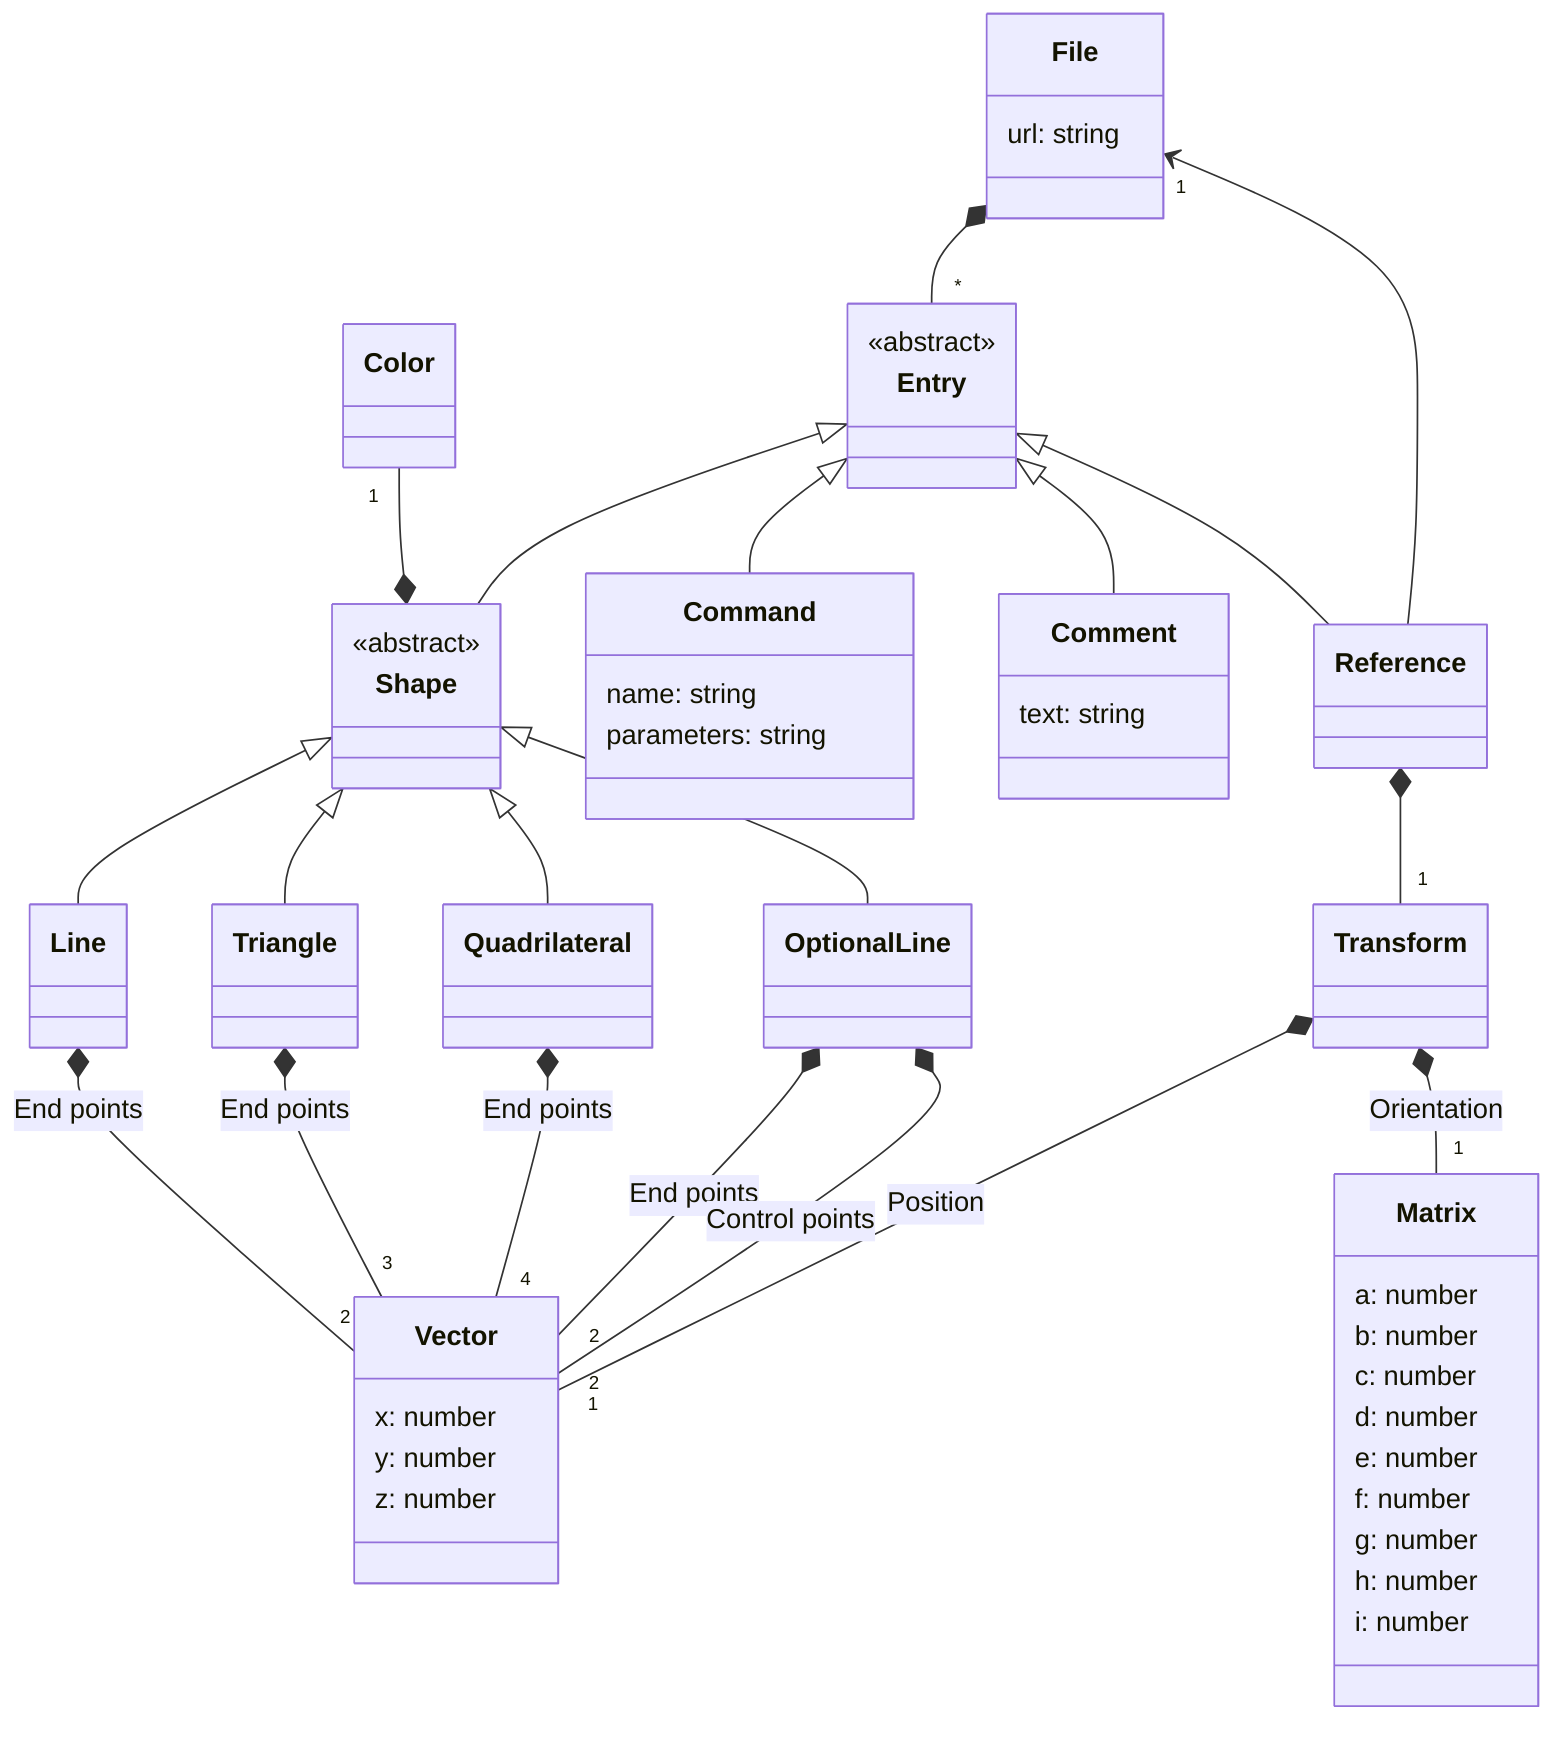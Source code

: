 classDiagram
    direction TB

    class Color {

    }

    class Vector {
        x: number
        y: number
        z: number
    }

    class Matrix {
        a: number
        b: number
        c: number
        d: number
        e: number
        f: number
        g: number
        h: number
        i: number
    }

    class Transform {

    }

    class File {
        url: string
    }
    
    class Entry {
        <<abstract>>
    }
    
    class Command {
        name: string
        parameters: string
    }
    
    class Comment {
        text: string
    }

    class Reference {

    }

    class Shape {
        <<abstract>>
    }
    
    class Line {

    }
    
    class Triangle {

    }
    
    class Quadrilateral {

    }

    class OptionalLine {

    }

    File *-- "*" Entry
    File "1" <-- Reference

    Transform *-- "1" Vector : Position
    Transform *-- "1" Matrix : Orientation

    Entry <|-- Shape
    Entry <|-- Command
    Entry <|-- Comment
    Entry <|-- Reference

    Shape <|-- Line
    Shape <|-- Triangle
    Shape <|-- Quadrilateral
    Shape <|-- OptionalLine

    Color "1" --* Shape

    Line *-- "2" Vector : End points
    Triangle *-- "3" Vector : End points
    Quadrilateral *-- "4" Vector : End points
    OptionalLine *-- "2" Vector : End points
    OptionalLine *-- "2" Vector : Control points

    Reference *-- "1" Transform